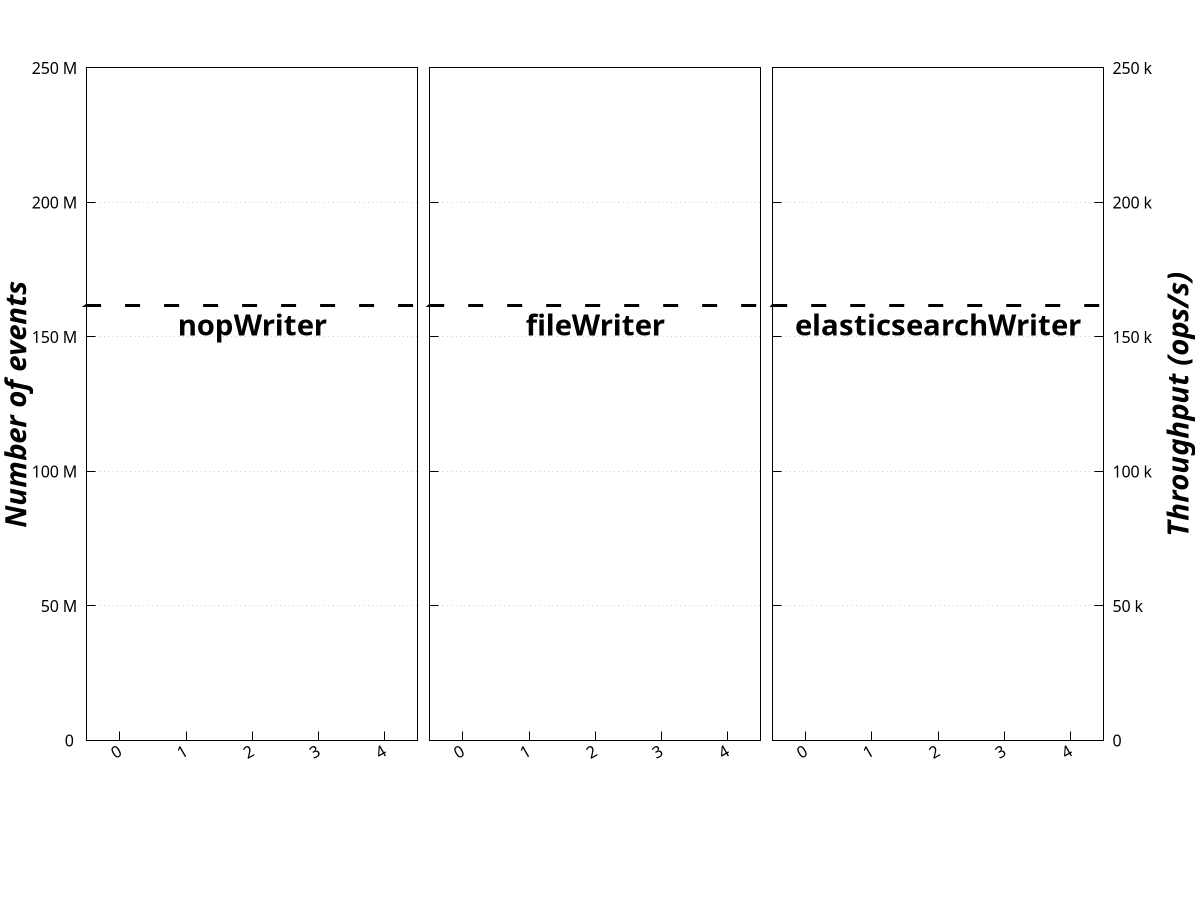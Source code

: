 #!/usr/bin/gnuplot -p

reset
fontsize = 20
set term postscript enhanced color eps size 10,3 fontsize
set output "graphs/dio_filebench_base.eps"
set datafile separator ";"

set style data histogram
set style histogram rowstacked
set style fill solid
set boxwidth 0.5

set ylabel "{/:Bold {/:Italic Number of events}}" font ", 22"
set format y '%.s %c'
set format y2 '%.s %c'
set grid ytics

set multiplot layout 1,3 margins 0.072,0.92,0.27,0.925 spacing 0.01,0.5

set xrange [-0.5:4.5]
set yrange [0:250000000]
set y2range [0:250000]

set ytics nomirror
set xtics nomirror rotate by 30 right

set bmargin 7.3
# -------------------------------------------------------------------

unset key
set xlabel "{/:Bold nopWriter}" font ", 22" offset 0,21,1
plot 161768.075 axes x1y2 with lines lw 3 lt rgb "#000000" dashtype 2 notitle, \
     ARG1 using ($32-$14):xtic(1) ti "events_{complete}" lc rgbcolor "black" lw 2,\
     ARG1 using 14 ti "events_{incomplete}" lt -1 lw 2 fs pattern 1,\
     ARG1 using 20 ti "events_{lost}" lt -1 lw 2 fs pattern 8, \
     NaN with lines lw 3 lt rgb "#000000" dashtype 2 ti "throughput_{vanilla}", \
     ARG1 index 1 u 2 ti "throughput_{DIO}" axes x1y2 with linesp ls 7 lw 4 pt 6

unset ylabel
set ytics format ""
# set key vertical maxrows 3 width -4 sample 2

set bmargin 7.3
set xlabel "{/:Bold fileWriter}" font ", 22" offset 0,21,1
plot 161768.075 axes x1y2 with lines lw 3 lt rgb "#000000" dashtype 2 notitle, \
     ARG2 using ($32-$14):xtic(1) ti "events_{complete}" lc rgbcolor "black" lw 2,\
     ARG2 using 14 ti "events_{incomplete}" lt -1 lw 2 fs pattern 1,\
     ARG2 using 20 ti "events_{lost}" lt -1 lw 2 fs pattern 8, \
     NaN with lines lw 3 lt rgb "#000000" dashtype 2 ti "throughput_{vanilla}", \
     ARG2 index 1 u 2 ti "throughput_{DIO}" axes x1y2 with linesp ls 7 lw 4 pt 6

unset key
set y2tics
set y2label "{/:Bold {/:Italic Throughput (ops/s)}}" font ", 22"
set bmargin 7.3
set key at screen 0.45, 0.035 center vertical height 1  maxrows 1 sample 2 font ", 22"
set xlabel "{/:Bold elasticsearchWriter}" font ", 22" offset 0,21,1
plot 161768.075 axes x1y2 with lines lw 3 lt rgb "#000000" dashtype 2 notitle, \
     ARG3 using ($32-$14):xtic(1) ti "events_{complete}" lc rgbcolor "black" lw 2,\
     ARG3 using 14 ti "events_{incomplete}" lt -1 lw 2 fs pattern 1,\
     ARG3 using 20 ti "events_{lost}" lt -1 lw 2 fs pattern 8, \
     NaN with lines lw 3 lt rgb "#000000" dashtype 2 ti "throughput_{vanilla}", \
     ARG3 index 1 u 2 ti "throughput_{DIO}" axes x1y2 with linesp ls 7 lw 4 pt 6

     # w lines ls 7 lw 4


# t00\\\_vanilla; 161768.075; 451.67;











